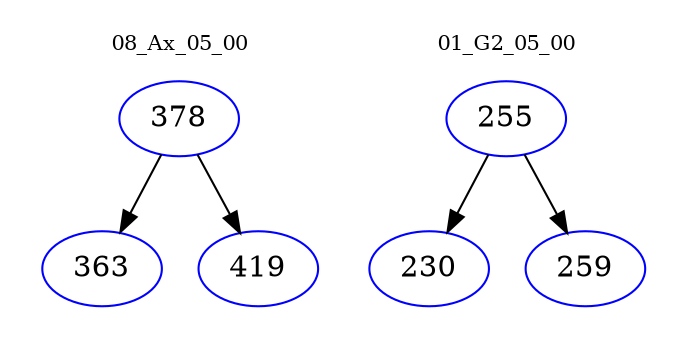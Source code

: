 digraph{
subgraph cluster_0 {
color = white
label = "08_Ax_05_00";
fontsize=10;
T0_378 [label="378", color="blue"]
T0_378 -> T0_363 [color="black"]
T0_363 [label="363", color="blue"]
T0_378 -> T0_419 [color="black"]
T0_419 [label="419", color="blue"]
}
subgraph cluster_1 {
color = white
label = "01_G2_05_00";
fontsize=10;
T1_255 [label="255", color="blue"]
T1_255 -> T1_230 [color="black"]
T1_230 [label="230", color="blue"]
T1_255 -> T1_259 [color="black"]
T1_259 [label="259", color="blue"]
}
}

